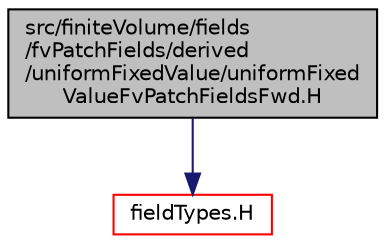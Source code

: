 digraph "src/finiteVolume/fields/fvPatchFields/derived/uniformFixedValue/uniformFixedValueFvPatchFieldsFwd.H"
{
  bgcolor="transparent";
  edge [fontname="Helvetica",fontsize="10",labelfontname="Helvetica",labelfontsize="10"];
  node [fontname="Helvetica",fontsize="10",shape=record];
  Node0 [label="src/finiteVolume/fields\l/fvPatchFields/derived\l/uniformFixedValue/uniformFixed\lValueFvPatchFieldsFwd.H",height=0.2,width=0.4,color="black", fillcolor="grey75", style="filled", fontcolor="black"];
  Node0 -> Node1 [color="midnightblue",fontsize="10",style="solid",fontname="Helvetica"];
  Node1 [label="fieldTypes.H",height=0.2,width=0.4,color="red",URL="$a10322.html",tooltip="Include the header files for all the primitive types that Fields are instantiated for..."];
}
